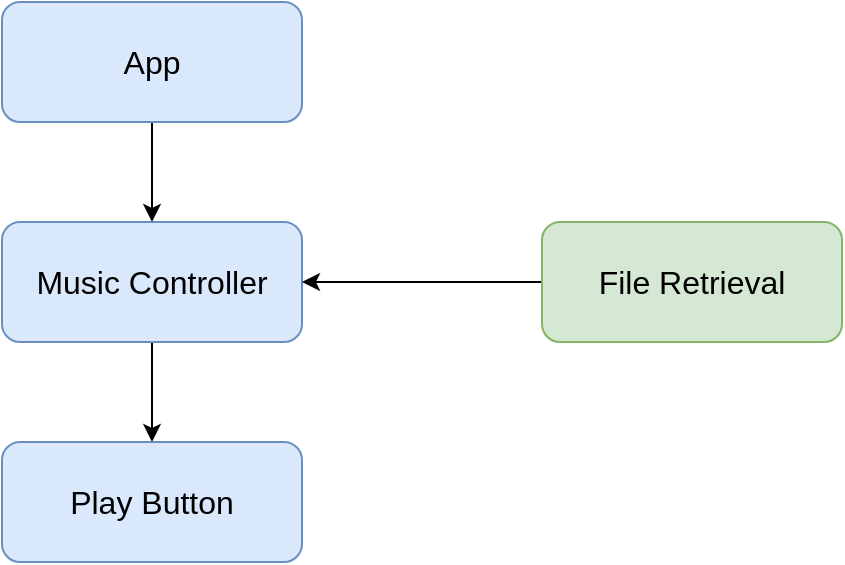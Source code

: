<mxfile version="12.8.8" type="device"><diagram id="yhh348iZ3uC1CJT6AUiP" name="Page-1"><mxGraphModel dx="1038" dy="548" grid="1" gridSize="10" guides="1" tooltips="1" connect="1" arrows="1" fold="1" page="1" pageScale="1" pageWidth="827" pageHeight="1169" math="0" shadow="0"><root><mxCell id="0"/><mxCell id="1" parent="0"/><mxCell id="rQEeBC6W6gAKp2qKpsKP-10" style="edgeStyle=orthogonalEdgeStyle;rounded=0;orthogonalLoop=1;jettySize=auto;html=1;exitX=0.5;exitY=1;exitDx=0;exitDy=0;entryX=0.5;entryY=0;entryDx=0;entryDy=0;fontSize=16;" edge="1" parent="1" source="rQEeBC6W6gAKp2qKpsKP-4" target="rQEeBC6W6gAKp2qKpsKP-5"><mxGeometry relative="1" as="geometry"/></mxCell><mxCell id="rQEeBC6W6gAKp2qKpsKP-4" value="Music Controller" style="rounded=1;whiteSpace=wrap;html=1;fontSize=16;fillColor=#dae8fc;strokeColor=#6c8ebf;" vertex="1" parent="1"><mxGeometry x="320" y="170" width="150" height="60" as="geometry"/></mxCell><mxCell id="rQEeBC6W6gAKp2qKpsKP-5" value="Play Button" style="rounded=1;whiteSpace=wrap;html=1;fontSize=16;fillColor=#dae8fc;strokeColor=#6c8ebf;" vertex="1" parent="1"><mxGeometry x="320" y="280" width="150" height="60" as="geometry"/></mxCell><mxCell id="rQEeBC6W6gAKp2qKpsKP-8" style="edgeStyle=orthogonalEdgeStyle;rounded=0;orthogonalLoop=1;jettySize=auto;html=1;entryX=0.5;entryY=0;entryDx=0;entryDy=0;fontSize=16;" edge="1" parent="1" source="rQEeBC6W6gAKp2qKpsKP-7" target="rQEeBC6W6gAKp2qKpsKP-4"><mxGeometry relative="1" as="geometry"/></mxCell><mxCell id="rQEeBC6W6gAKp2qKpsKP-7" value="App" style="rounded=1;whiteSpace=wrap;html=1;fontSize=16;fillColor=#dae8fc;strokeColor=#6c8ebf;" vertex="1" parent="1"><mxGeometry x="320" y="60" width="150" height="60" as="geometry"/></mxCell><mxCell id="rQEeBC6W6gAKp2qKpsKP-13" style="edgeStyle=orthogonalEdgeStyle;rounded=0;orthogonalLoop=1;jettySize=auto;html=1;entryX=1;entryY=0.5;entryDx=0;entryDy=0;fontSize=16;" edge="1" parent="1" source="rQEeBC6W6gAKp2qKpsKP-12" target="rQEeBC6W6gAKp2qKpsKP-4"><mxGeometry relative="1" as="geometry"/></mxCell><mxCell id="rQEeBC6W6gAKp2qKpsKP-12" value="File Retrieval" style="rounded=1;whiteSpace=wrap;html=1;fontSize=16;fillColor=#d5e8d4;strokeColor=#82b366;" vertex="1" parent="1"><mxGeometry x="590" y="170" width="150" height="60" as="geometry"/></mxCell></root></mxGraphModel></diagram></mxfile>